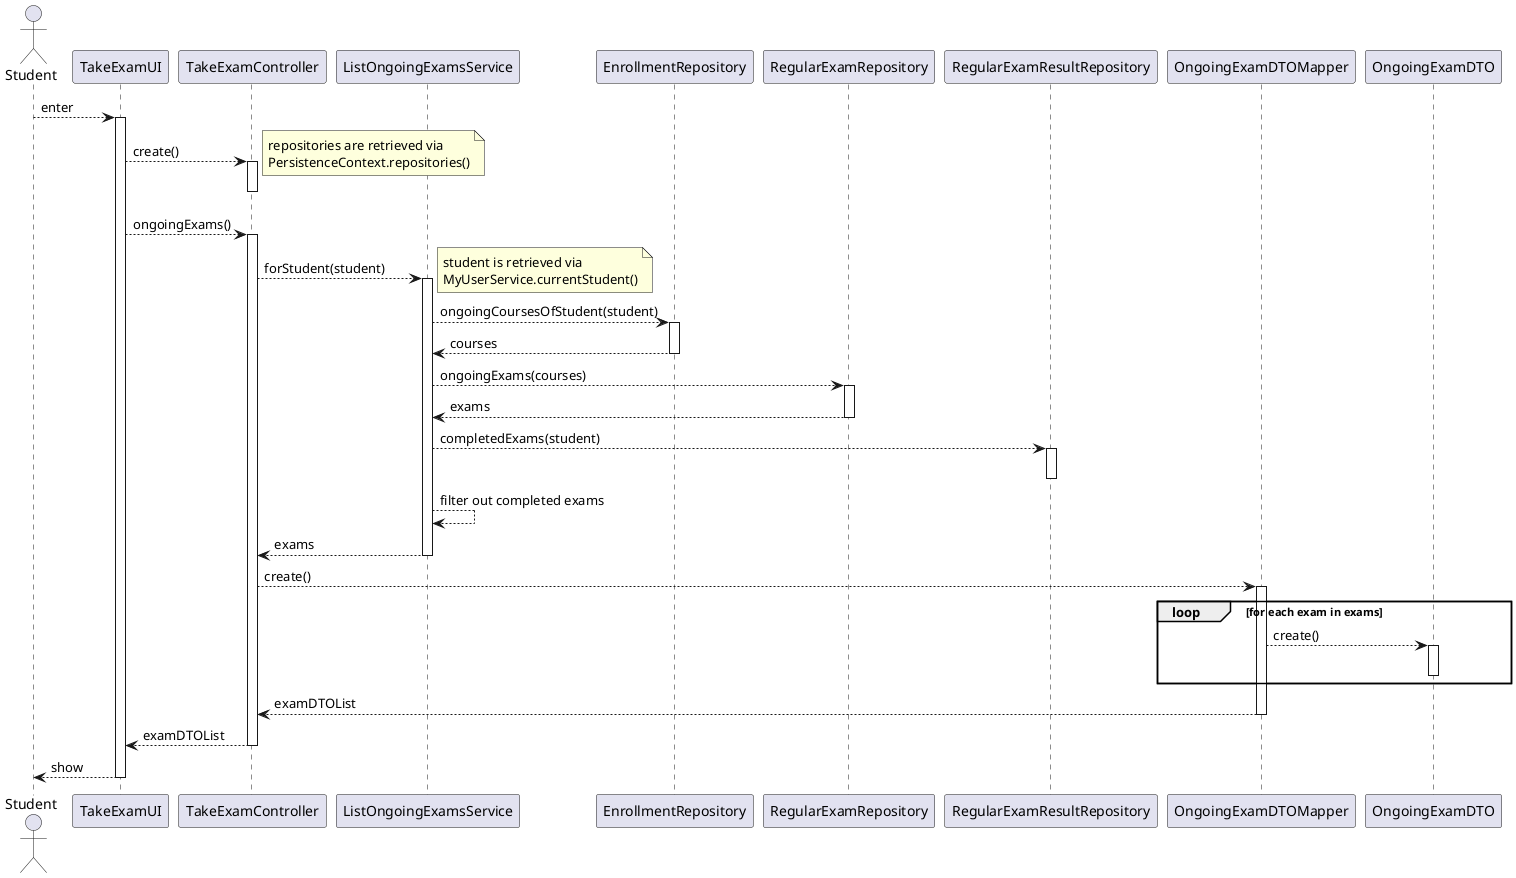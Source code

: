 @startuml
actor Student as student
participant TakeExamUI as ui
participant TakeExamController as ctrl

participant ListOngoingExamsService as svc
participant EnrollmentRepository as enrollment_repo
participant RegularExamRepository as exam_repo
participant RegularExamResultRepository as result_repo

participant OngoingExamDTOMapper as mapper
participant OngoingExamDTO as dto


student --> ui : enter
activate ui
    ui --> ctrl : create()
    activate ctrl
        note right : repositories are retrieved via\nPersistenceContext.repositories()
    deactivate ctrl

    ui --> ctrl : ongoingExams()
    activate ctrl
        ctrl --> svc : forStudent(student)
        note right : student is retrieved via\nMyUserService.currentStudent()
        activate svc
            svc --> enrollment_repo : ongoingCoursesOfStudent(student)
            activate enrollment_repo
                enrollment_repo --> svc : courses
            deactivate enrollment_repo

            svc --> exam_repo : ongoingExams(courses)
            activate exam_repo
                exam_repo --> svc : exams
            deactivate exam_repo

            svc --> result_repo : completedExams(student)
            activate result_repo
            deactivate result_repo
            svc --> svc : filter out completed exams

            svc --> ctrl : exams
        deactivate svc

        ctrl --> mapper : create()
        activate mapper
            loop for each exam in exams
                mapper --> dto : create()
                activate dto
                deactivate dto
            end loop
            mapper --> ctrl : examDTOList
        deactivate mapper

        ctrl --> ui : examDTOList
    deactivate ctrl
    ui --> student : show
deactivate ui
@enduml